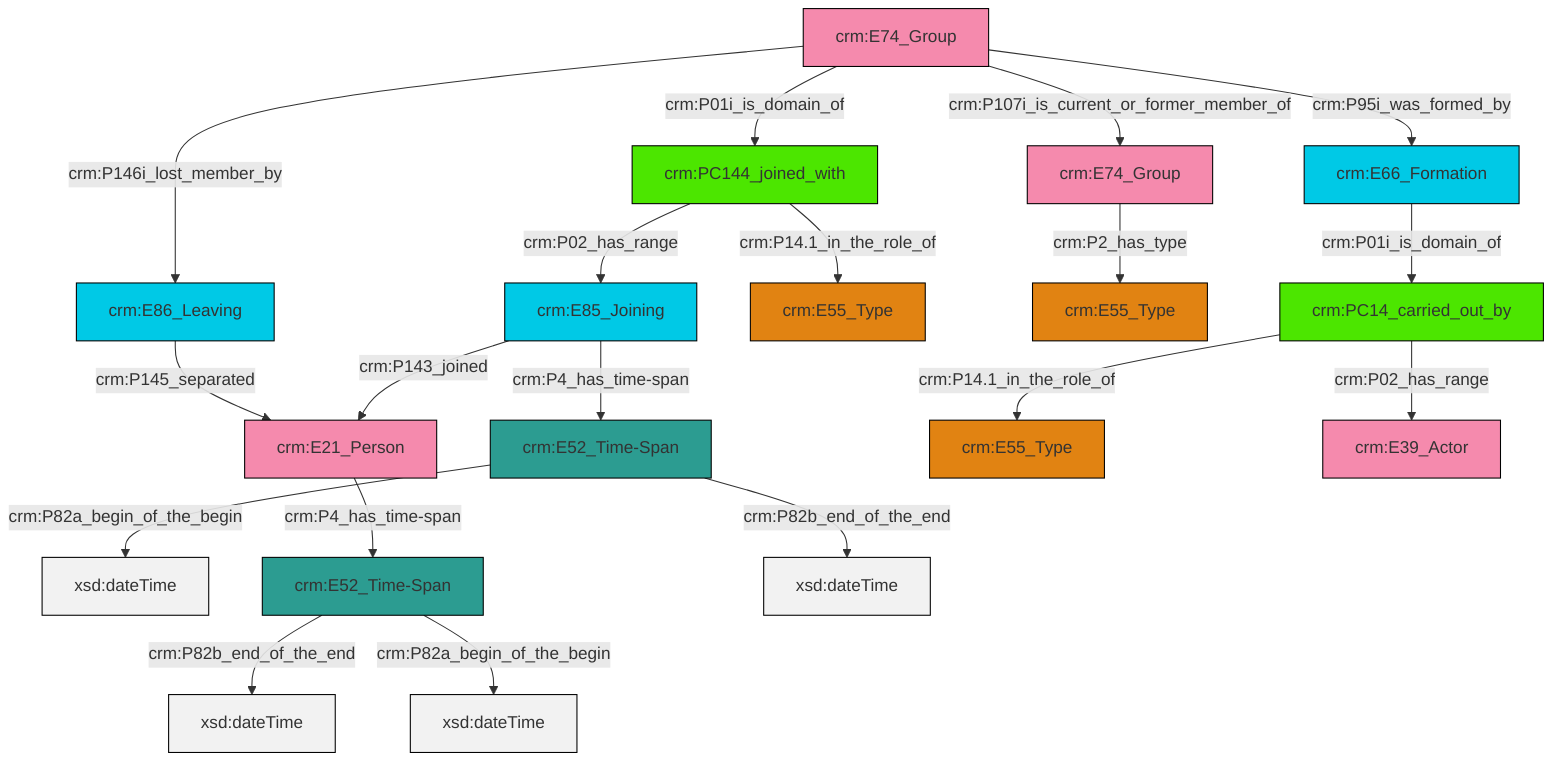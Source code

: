 graph TD
classDef Literal fill:#f2f2f2,stroke:#000000;
classDef CRM_Entity fill:#FFFFFF,stroke:#000000;
classDef Temporal_Entity fill:#00C9E6, stroke:#000000;
classDef Type fill:#E18312, stroke:#000000;
classDef Time-Span fill:#2C9C91, stroke:#000000;
classDef Appellation fill:#FFEB7F, stroke:#000000;
classDef Place fill:#008836, stroke:#000000;
classDef Persistent_Item fill:#B266B2, stroke:#000000;
classDef Conceptual_Object fill:#FFD700, stroke:#000000;
classDef Physical_Thing fill:#D2B48C, stroke:#000000;
classDef Actor fill:#f58aad, stroke:#000000;
classDef PC_Classes fill:#4ce600, stroke:#000000;
classDef Multi fill:#cccccc,stroke:#000000;

0["crm:E52_Time-Span"]:::Time-Span -->|crm:P82a_begin_of_the_begin| 1[xsd:dateTime]:::Literal
2["crm:E85_Joining"]:::Temporal_Entity -->|crm:P4_has_time-span| 0["crm:E52_Time-Span"]:::Time-Span
3["crm:E21_Person"]:::Actor -->|crm:P4_has_time-span| 5["crm:E52_Time-Span"]:::Time-Span
6["crm:E74_Group"]:::Actor -->|crm:P146i_lost_member_by| 7["crm:E86_Leaving"]:::Temporal_Entity
8["crm:PC144_joined_with"]:::PC_Classes -->|crm:P02_has_range| 2["crm:E85_Joining"]:::Temporal_Entity
6["crm:E74_Group"]:::Actor -->|crm:P95i_was_formed_by| 13["crm:E66_Formation"]:::Temporal_Entity
2["crm:E85_Joining"]:::Temporal_Entity -->|crm:P143_joined| 3["crm:E21_Person"]:::Actor
6["crm:E74_Group"]:::Actor -->|crm:P01i_is_domain_of| 8["crm:PC144_joined_with"]:::PC_Classes
7["crm:E86_Leaving"]:::Temporal_Entity -->|crm:P145_separated| 3["crm:E21_Person"]:::Actor
14["crm:PC14_carried_out_by"]:::PC_Classes -->|crm:P14.1_in_the_role_of| 15["crm:E55_Type"]:::Type
8["crm:PC144_joined_with"]:::PC_Classes -->|crm:P14.1_in_the_role_of| 9["crm:E55_Type"]:::Type
13["crm:E66_Formation"]:::Temporal_Entity -->|crm:P01i_is_domain_of| 14["crm:PC14_carried_out_by"]:::PC_Classes
14["crm:PC14_carried_out_by"]:::PC_Classes -->|crm:P02_has_range| 16["crm:E39_Actor"]:::Actor
0["crm:E52_Time-Span"]:::Time-Span -->|crm:P82b_end_of_the_end| 23[xsd:dateTime]:::Literal
5["crm:E52_Time-Span"]:::Time-Span -->|crm:P82b_end_of_the_end| 24[xsd:dateTime]:::Literal
27["crm:E74_Group"]:::Actor -->|crm:P2_has_type| 11["crm:E55_Type"]:::Type
6["crm:E74_Group"]:::Actor -->|crm:P107i_is_current_or_former_member_of| 27["crm:E74_Group"]:::Actor
5["crm:E52_Time-Span"]:::Time-Span -->|crm:P82a_begin_of_the_begin| 30[xsd:dateTime]:::Literal
